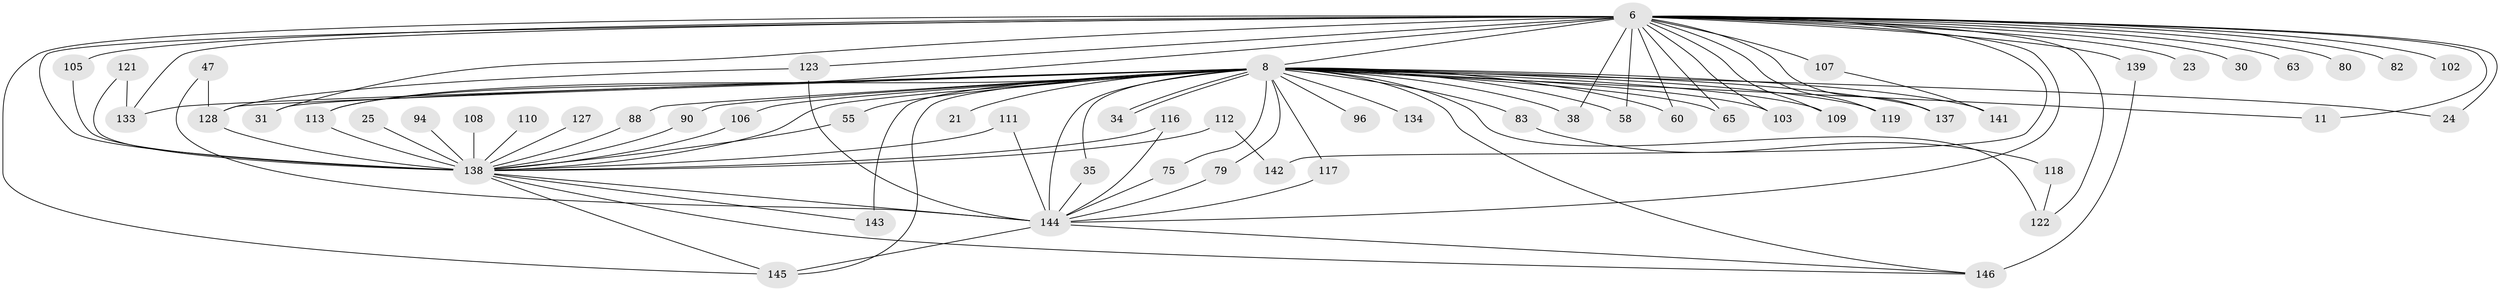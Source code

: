 // original degree distribution, {19: 0.0136986301369863, 31: 0.00684931506849315, 22: 0.00684931506849315, 27: 0.00684931506849315, 24: 0.00684931506849315, 28: 0.00684931506849315, 42: 0.00684931506849315, 35: 0.00684931506849315, 23: 0.00684931506849315, 2: 0.5616438356164384, 4: 0.08904109589041095, 5: 0.03424657534246575, 3: 0.2191780821917808, 6: 0.02054794520547945, 9: 0.00684931506849315}
// Generated by graph-tools (version 1.1) at 2025/48/03/04/25 21:48:13]
// undirected, 58 vertices, 102 edges
graph export_dot {
graph [start="1"]
  node [color=gray90,style=filled];
  6 [super="+2+4"];
  8 [super="+7"];
  11;
  21 [super="+12"];
  23;
  24;
  25;
  30 [super="+18"];
  31;
  34;
  35;
  38;
  47;
  55;
  58;
  60;
  63 [super="+59"];
  65;
  75;
  79;
  80;
  82;
  83;
  88;
  90;
  94;
  96;
  102;
  103;
  105 [super="+41+56"];
  106 [super="+70"];
  107 [super="+101"];
  108;
  109 [super="+32+100"];
  110;
  111 [super="+36"];
  112;
  113 [super="+74+67"];
  116;
  117 [super="+87"];
  118;
  119 [super="+52"];
  121;
  122 [super="+37+76+77+104"];
  123 [super="+72"];
  127;
  128 [super="+46+64"];
  133 [super="+114"];
  134;
  137;
  138 [super="+126+135+129+14+73+136"];
  139 [super="+95+97+130"];
  141;
  142;
  143 [super="+93"];
  144 [super="+91+140"];
  145 [super="+124+71+120+125"];
  146 [super="+85+132"];
  6 -- 8 [weight=8];
  6 -- 23 [weight=2];
  6 -- 31;
  6 -- 38;
  6 -- 60;
  6 -- 65;
  6 -- 103;
  6 -- 107 [weight=3];
  6 -- 137;
  6 -- 133 [weight=3];
  6 -- 11;
  6 -- 139 [weight=4];
  6 -- 80 [weight=2];
  6 -- 82;
  6 -- 102;
  6 -- 63 [weight=3];
  6 -- 109;
  6 -- 113;
  6 -- 142;
  6 -- 24;
  6 -- 30 [weight=3];
  6 -- 122 [weight=3];
  6 -- 119 [weight=2];
  6 -- 58;
  6 -- 123;
  6 -- 105 [weight=4];
  6 -- 138 [weight=25];
  6 -- 144 [weight=14];
  6 -- 145;
  8 -- 34;
  8 -- 34;
  8 -- 35;
  8 -- 38;
  8 -- 55;
  8 -- 83 [weight=2];
  8 -- 103;
  8 -- 122 [weight=4];
  8 -- 134 [weight=2];
  8 -- 137;
  8 -- 141;
  8 -- 143 [weight=2];
  8 -- 119;
  8 -- 117;
  8 -- 128 [weight=2];
  8 -- 11;
  8 -- 145 [weight=2];
  8 -- 146 [weight=3];
  8 -- 24;
  8 -- 31;
  8 -- 58;
  8 -- 60;
  8 -- 65;
  8 -- 75;
  8 -- 79;
  8 -- 88;
  8 -- 90;
  8 -- 96;
  8 -- 106 [weight=2];
  8 -- 109 [weight=4];
  8 -- 113 [weight=2];
  8 -- 21;
  8 -- 133 [weight=3];
  8 -- 138 [weight=8];
  8 -- 144 [weight=7];
  25 -- 138 [weight=2];
  35 -- 144;
  47 -- 128;
  47 -- 144;
  55 -- 138;
  75 -- 144;
  79 -- 144;
  83 -- 118;
  88 -- 138;
  90 -- 138;
  94 -- 138 [weight=2];
  105 -- 138;
  106 -- 138;
  107 -- 141;
  108 -- 138 [weight=2];
  110 -- 138 [weight=2];
  111 -- 138;
  111 -- 144 [weight=2];
  112 -- 142;
  112 -- 138 [weight=2];
  113 -- 138 [weight=2];
  116 -- 138;
  116 -- 144;
  117 -- 144 [weight=2];
  118 -- 122;
  121 -- 133;
  121 -- 138;
  123 -- 128;
  123 -- 144;
  127 -- 138 [weight=2];
  128 -- 138 [weight=2];
  138 -- 143;
  138 -- 146;
  138 -- 144 [weight=11];
  138 -- 145 [weight=3];
  139 -- 146;
  144 -- 145 [weight=2];
  144 -- 146 [weight=2];
}
